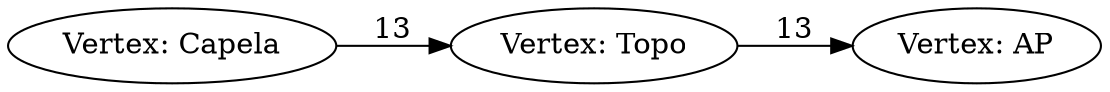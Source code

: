 digraph Output {
rankdir=LR;
"Vertex: Capela" -> "Vertex: Topo" [label="13"];
"Vertex: Topo" -> "Vertex: AP" [label="13"];
}
